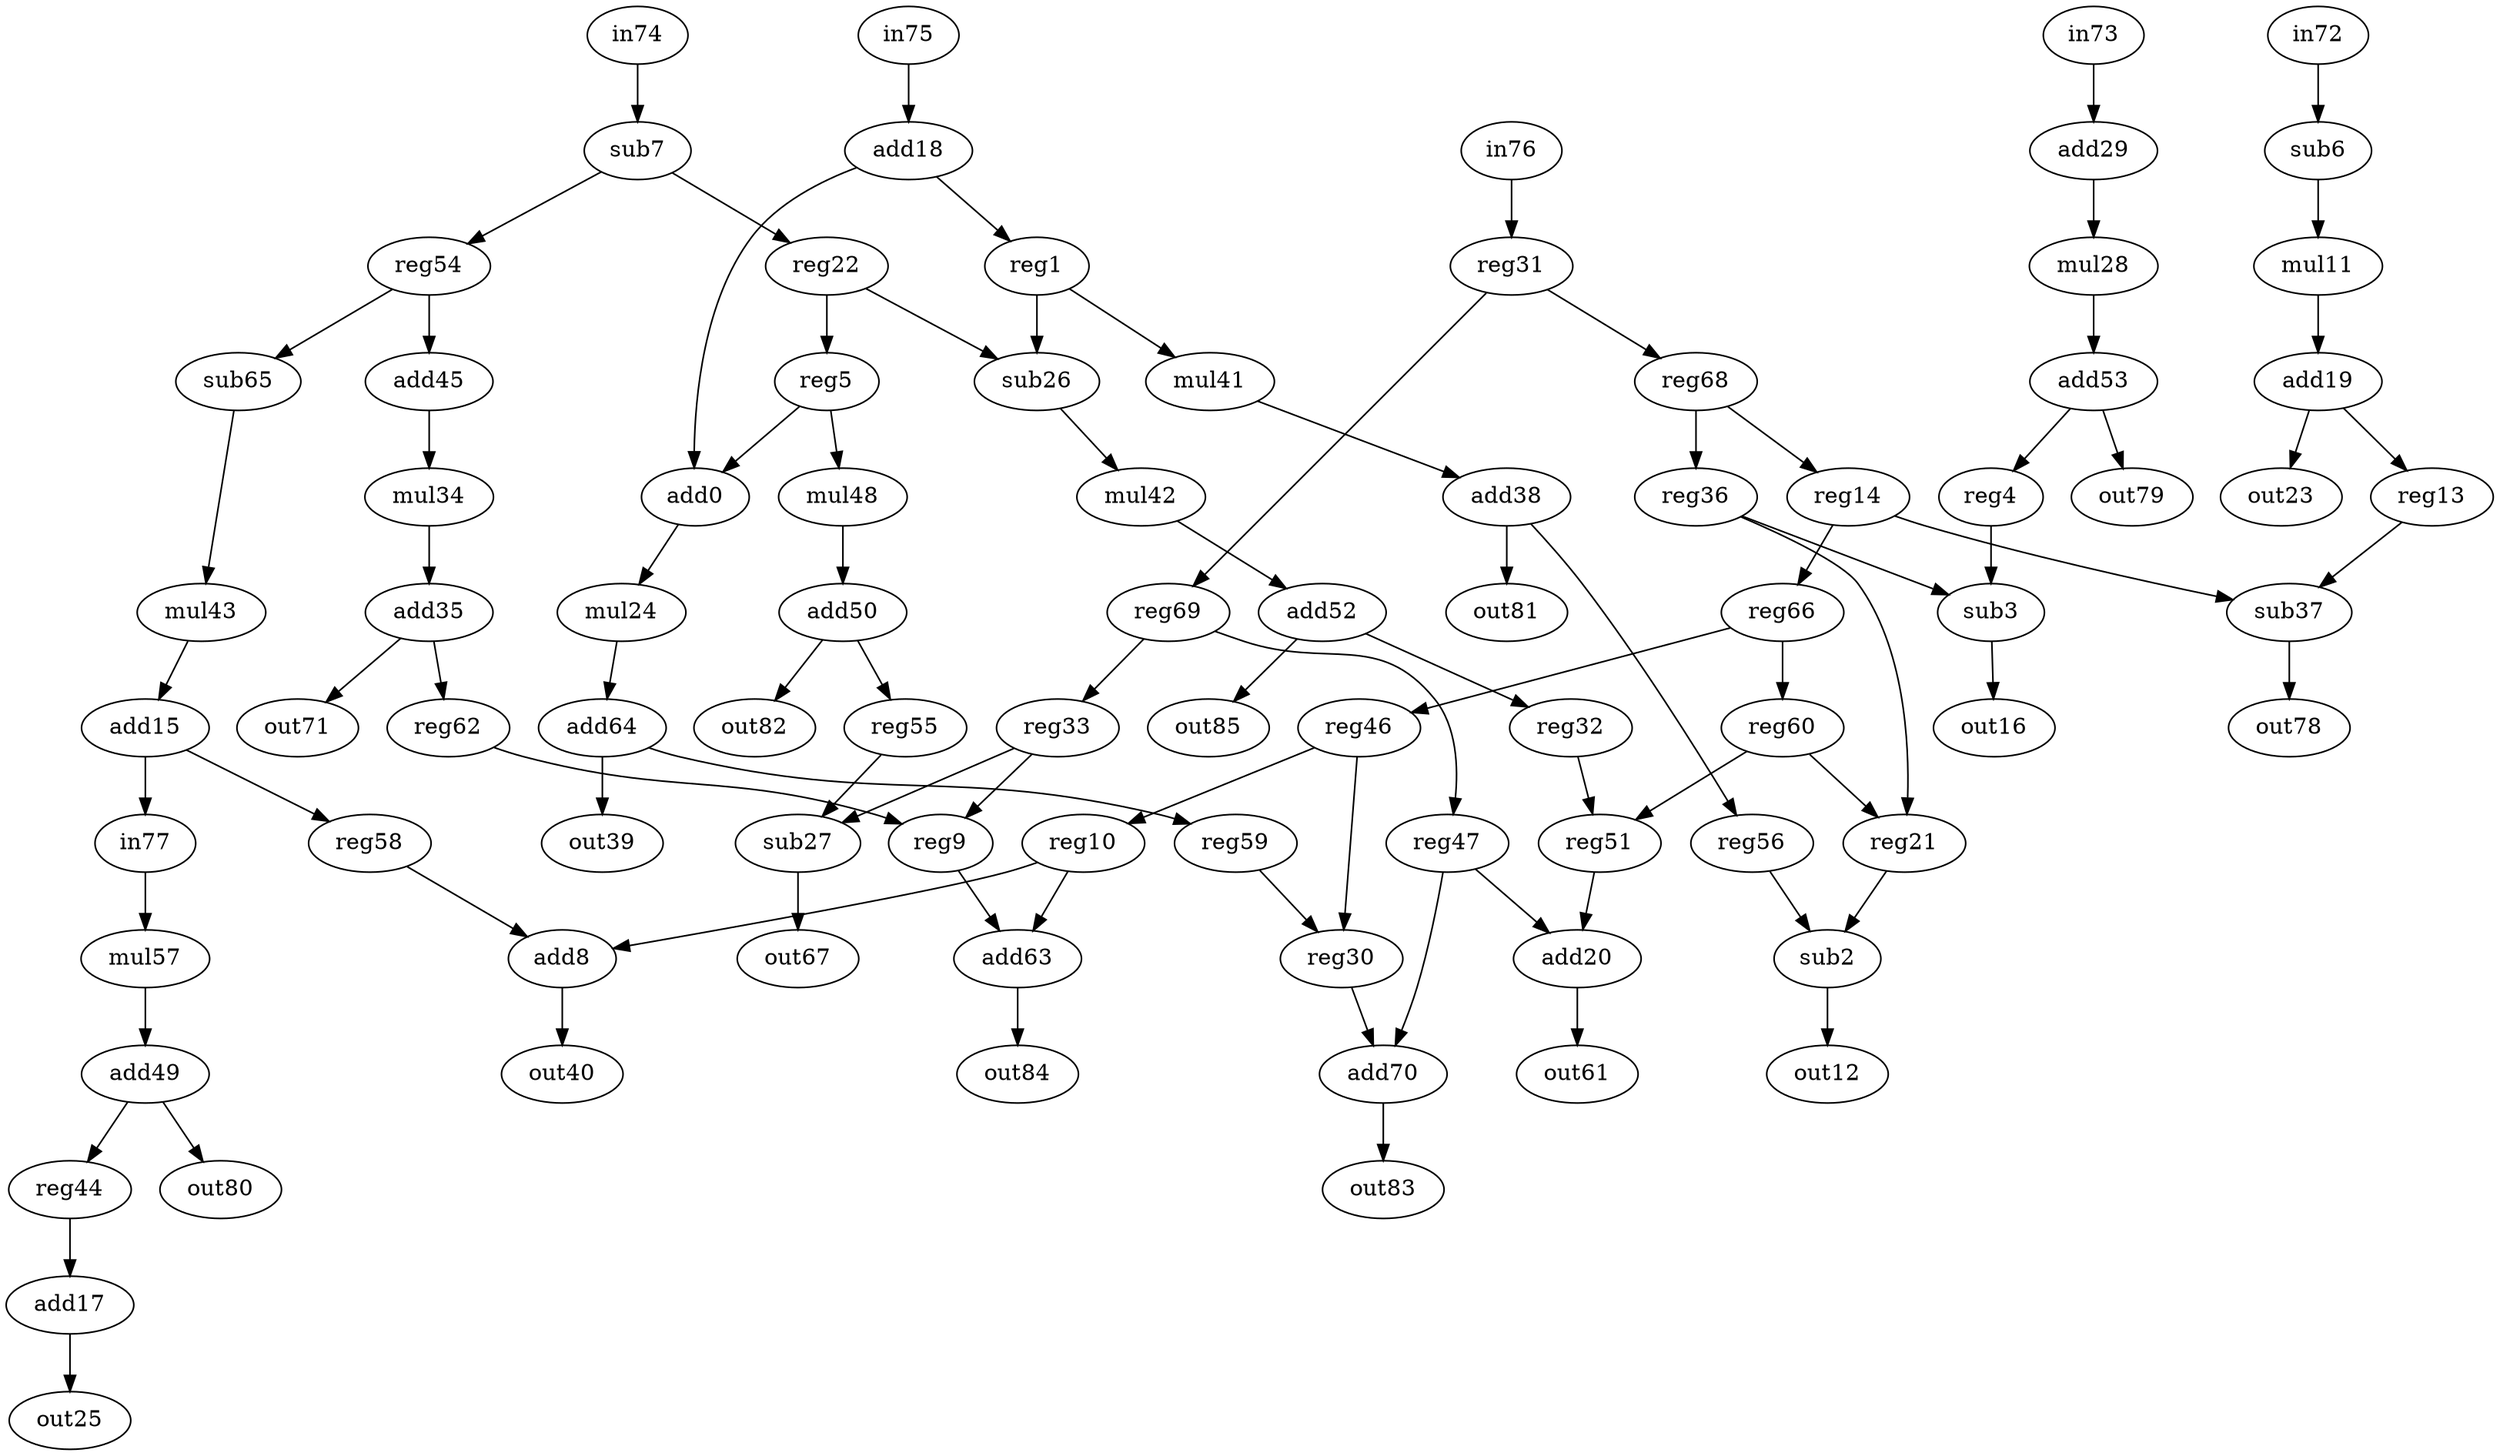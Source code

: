 digraph "collapse_pyr" {
0 [label=add0, op=add];
1 [label=reg1, op=reg];
2 [label=sub2, op=sub];
3 [label=sub3, op=sub];
4 [label=reg4, op=reg];
5 [label=reg5, op=reg];
6 [label=sub6, op=subi, value=2];
7 [label=sub7, op=subi, value=2];
8 [label=add8, op=add];
9 [label=reg9, op=reg];
10 [label=reg10, op=reg];
11 [label=mul11, op=muli, value=2];
12 [label=out12, op=out];
13 [label=reg13, op=reg];
14 [label=reg14, op=reg];
15 [label=add15, op=addi, value=2];
16 [label=out16, op=out];
17 [label=add17, op=addi, value=2];
18 [label=add18, op=addi, value=2];
19 [label=add19, op=addi, value=2];
20 [label=add20, op=add];
21 [label=reg21, op=reg];
22 [label=reg22, op=reg];
23 [label=out23, op=out];
24 [label=mul24, op=muli, value=2];
25 [label=out25, op=out];
26 [label=sub26, op=sub];
27 [label=sub27, op=sub];
28 [label=mul28, op=muli, value=2];
29 [label=add29, op=addi, value=2];
30 [label=reg30, op=reg];
31 [label=reg31, op=reg];
32 [label=reg32, op=reg];
33 [label=reg33, op=reg];
34 [label=mul34, op=muli, value=2];
35 [label=add35, op=addi, value=2];
36 [label=reg36, op=reg];
37 [label=sub37, op=sub];
38 [label=add38, op=addi, value=2];
39 [label=out39, op=out];
40 [label=out40, op=out];
41 [label=mul41, op=muli, value=2];
42 [label=mul42, op=muli, value=2];
43 [label=mul43, op=muli, value=2];
44 [label=reg44, op=reg];
45 [label=add45, op=addi, value=2];
46 [label=reg46, op=reg];
47 [label=reg47, op=reg];
48 [label=mul48, op=muli, value=2];
49 [label=add49, op=addi, value=2];
50 [label=add50, op=addi, value=2];
51 [label=reg51, op=reg];
52 [label=add52, op=addi, value=2];
53 [label=add53, op=addi, value=2];
54 [label=reg54, op=reg];
55 [label=reg55, op=reg];
56 [label=reg56, op=reg];
57 [label=mul57, op=muli, value=2];
58 [label=reg58, op=reg];
59 [label=reg59, op=reg];
60 [label=reg60, op=reg];
61 [label=out61, op=out];
62 [label=reg62, op=reg];
63 [label=add63, op=add];
64 [label=add64, op=addi, value=2];
65 [label=sub65, op=subi, value=2];
66 [label=reg66, op=reg];
67 [label=out67, op=out];
68 [label=reg68, op=reg];
69 [label=reg69, op=reg];
70 [label=add70, op=add];
71 [label=out71, op=out];
72 [label=in72, op=in];
73 [label=in73, op=in];
74 [label=in74, op=in];
75 [label=in75, op=in];
76 [label=in76, op=in];
77 [label=in77, op=in];
78 [label=out78, op=out];
79 [label=out79, op=out];
80 [label=out80, op=out];
81 [label=out81, op=out];
82 [label=out82, op=out];
83 [label=out83, op=out];
84 [label=out84, op=out];
85 [label=out85, op=out];
0 -> 24  [port=0, w=0];
1 -> 26  [port=0, w=0];
1 -> 41  [port=0, w=0];
2 -> 12  [port=0, w=0];
3 -> 16  [port=0, w=0];
4 -> 3  [port=0, w=0];
5 -> 0  [port=0, w=0];
5 -> 48  [port=0, w=0];
6 -> 11  [port=0, w=0];
7 -> 22  [port=0, w=0];
7 -> 54  [port=0, w=0];
8 -> 40  [port=0, w=0];
9 -> 63  [port=0, w=0];
10 -> 8  [port=0, w=0];
10 -> 63  [port=1, w=0];
11 -> 19  [port=0, w=0];
13 -> 37  [port=0, w=0];
14 -> 37  [port=1, w=0];
14 -> 66  [port=0, w=0];
15 -> 77  [port=0, w=0];
15 -> 58  [port=0, w=0];
17 -> 25  [port=0, w=0];
18 -> 0  [port=1, w=0];
18 -> 1  [port=0, w=0];
19 -> 13  [port=0, w=0];
19 -> 23  [port=0, w=0];
20 -> 61  [port=0, w=0];
21 -> 2  [port=0, w=0];
22 -> 5  [port=0, w=0];
22 -> 26  [port=1, w=0];
24 -> 64  [port=0, w=0];
26 -> 42  [port=0, w=0];
27 -> 67  [port=0, w=0];
28 -> 53  [port=0, w=0];
29 -> 28  [port=0, w=0];
30 -> 70  [port=0, w=0];
31 -> 68  [port=0, w=0];
31 -> 69  [port=0, w=0];
32 -> 51  [port=0, w=0];
33 -> 9  [port=0, w=0];
33 -> 27  [port=0, w=0];
34 -> 35  [port=0, w=0];
35 -> 62  [port=0, w=0];
35 -> 71  [port=0, w=0];
36 -> 3  [port=1, w=0];
36 -> 21  [port=0, w=0];
37 -> 78  [port=0, w=0];
38 -> 81  [port=0, w=0];
38 -> 56  [port=0, w=0];
41 -> 38  [port=0, w=0];
42 -> 52  [port=0, w=0];
43 -> 15  [port=0, w=0];
44 -> 17  [port=0, w=0];
45 -> 34  [port=0, w=0];
46 -> 10  [port=0, w=0];
46 -> 30  [port=0, w=0];
47 -> 20  [port=0, w=0];
47 -> 70  [port=1, w=0];
48 -> 50  [port=0, w=0];
49 -> 80  [port=0, w=0];
49 -> 44  [port=0, w=0];
50 -> 55  [port=0, w=0];
50 -> 82  [port=0, w=0];
51 -> 20  [port=1, w=0];
52 -> 32  [port=0, w=0];
52 -> 85  [port=0, w=0];
53 -> 4  [port=0, w=0];
53 -> 79  [port=0, w=0];
54 -> 45  [port=0, w=0];
54 -> 65  [port=0, w=0];
55 -> 27  [port=1, w=0];
56 -> 2  [port=1, w=0];
57 -> 49  [port=0, w=0];
58 -> 8  [port=1, w=0];
59 -> 30  [port=1, w=0];
60 -> 21  [port=1, w=0];
60 -> 51  [port=1, w=0];
62 -> 9  [port=1, w=0];
63 -> 84  [port=0, w=0];
64 -> 39  [port=0, w=0];
64 -> 59  [port=0, w=0];
65 -> 43  [port=0, w=0];
66 -> 46  [port=0, w=0];
66 -> 60  [port=0, w=0];
68 -> 14  [port=0, w=0];
68 -> 36  [port=0, w=0];
69 -> 33  [port=0, w=0];
69 -> 47  [port=0, w=0];
70 -> 83  [port=0, w=0];
72 -> 6  [port=0, w=0];
73 -> 29  [port=0, w=0];
74 -> 7  [port=0, w=0];
75 -> 18  [port=0, w=0];
76 -> 31  [port=0, w=0];
77 -> 57  [port=0, w=0];
}
